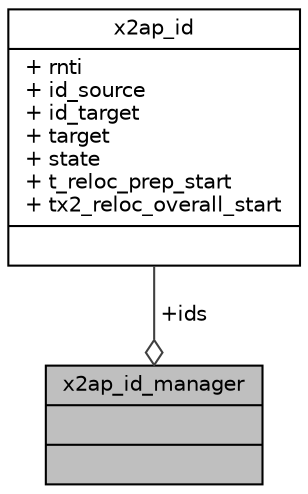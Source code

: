 digraph "x2ap_id_manager"
{
 // LATEX_PDF_SIZE
  edge [fontname="Helvetica",fontsize="10",labelfontname="Helvetica",labelfontsize="10"];
  node [fontname="Helvetica",fontsize="10",shape=record];
  Node1 [label="{x2ap_id_manager\n||}",height=0.2,width=0.4,color="black", fillcolor="grey75", style="filled", fontcolor="black",tooltip=" "];
  Node2 -> Node1 [color="grey25",fontsize="10",style="solid",label=" +ids" ,arrowhead="odiamond",fontname="Helvetica"];
  Node2 [label="{x2ap_id\n|+ rnti\l+ id_source\l+ id_target\l+ target\l+ state\l+ t_reloc_prep_start\l+ tx2_reloc_overall_start\l|}",height=0.2,width=0.4,color="black", fillcolor="white", style="filled",URL="$structx2ap__id.html",tooltip=" "];
}
